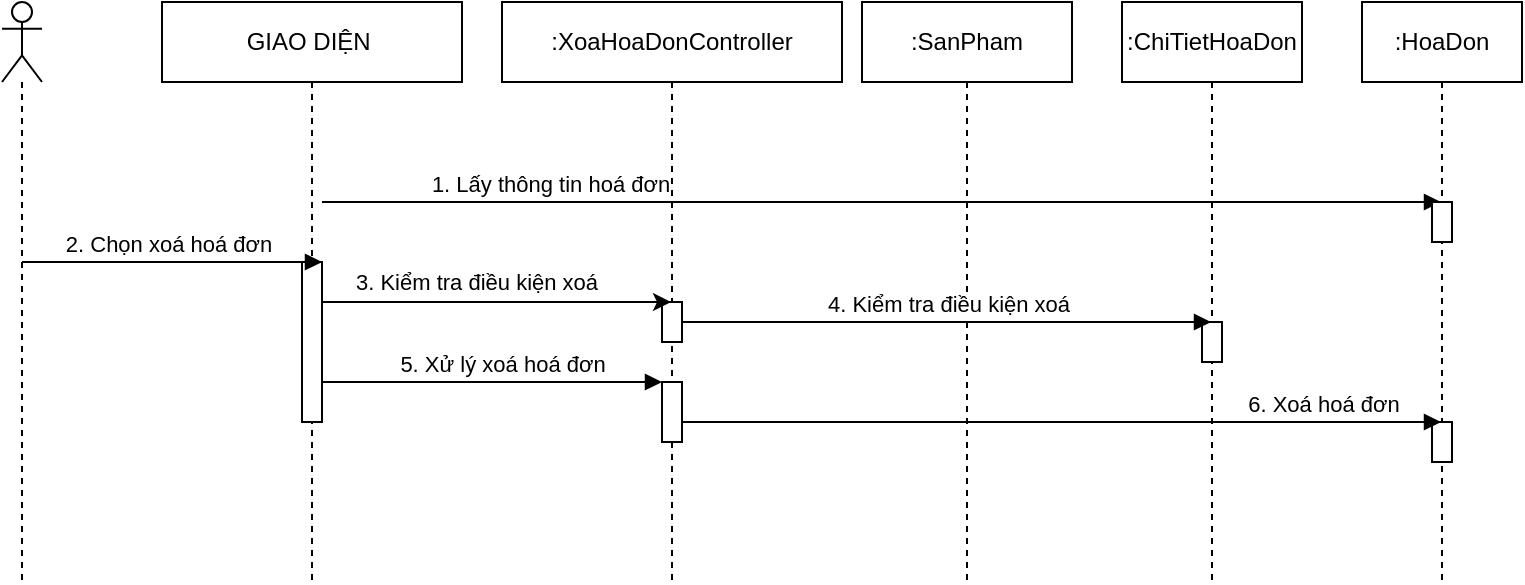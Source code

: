 <mxfile version="13.3.5" type="google"><diagram name="Page-1" id="13e1069c-82ec-6db2-03f1-153e76fe0fe0"><mxGraphModel dx="-264" dy="332" grid="1" gridSize="10" guides="1" tooltips="1" connect="1" arrows="1" fold="1" page="1" pageScale="1" pageWidth="1100" pageHeight="850" background="#ffffff" math="0" shadow="0"><root><mxCell id="0"/><mxCell id="1" parent="0"/><mxCell id="9QdE94hmH-WuptF5fAWm-169" value="" style="shape=umlLifeline;participant=umlActor;perimeter=lifelinePerimeter;whiteSpace=wrap;html=1;container=1;collapsible=0;recursiveResize=0;verticalAlign=top;spacingTop=36;labelBackgroundColor=#ffffff;outlineConnect=0;" parent="1" vertex="1"><mxGeometry x="1390" y="150" width="20" height="290" as="geometry"/></mxCell><mxCell id="9QdE94hmH-WuptF5fAWm-170" value="GIAO DIỆN&amp;nbsp;" style="shape=umlLifeline;perimeter=lifelinePerimeter;whiteSpace=wrap;html=1;container=1;collapsible=0;recursiveResize=0;outlineConnect=0;" parent="1" vertex="1"><mxGeometry x="1470" y="150" width="150" height="290" as="geometry"/></mxCell><mxCell id="9QdE94hmH-WuptF5fAWm-177" value="" style="html=1;points=[];perimeter=orthogonalPerimeter;" parent="9QdE94hmH-WuptF5fAWm-170" vertex="1"><mxGeometry x="70" y="130" width="10" height="80" as="geometry"/></mxCell><mxCell id="9QdE94hmH-WuptF5fAWm-178" value=":XoaHoaDonController" style="shape=umlLifeline;perimeter=lifelinePerimeter;whiteSpace=wrap;html=1;container=1;collapsible=0;recursiveResize=0;outlineConnect=0;" parent="1" vertex="1"><mxGeometry x="1640" y="150" width="170" height="290" as="geometry"/></mxCell><mxCell id="9QdE94hmH-WuptF5fAWm-179" value="" style="html=1;points=[];perimeter=orthogonalPerimeter;" parent="9QdE94hmH-WuptF5fAWm-178" vertex="1"><mxGeometry x="80" y="190" width="10" height="30" as="geometry"/></mxCell><mxCell id="9QdE94hmH-WuptF5fAWm-215" value="" style="html=1;points=[];perimeter=orthogonalPerimeter;" parent="9QdE94hmH-WuptF5fAWm-178" vertex="1"><mxGeometry x="80" y="150" width="10" height="20" as="geometry"/></mxCell><mxCell id="9QdE94hmH-WuptF5fAWm-181" value=":SanPham" style="shape=umlLifeline;perimeter=lifelinePerimeter;whiteSpace=wrap;html=1;container=1;collapsible=0;recursiveResize=0;outlineConnect=0;" parent="1" vertex="1"><mxGeometry x="1820" y="150" width="105" height="290" as="geometry"/></mxCell><mxCell id="9QdE94hmH-WuptF5fAWm-185" value="1. Lấy thông tin hoá đơn" style="html=1;verticalAlign=bottom;endArrow=block;" parent="1" target="9QdE94hmH-WuptF5fAWm-191" edge="1"><mxGeometry x="-0.595" width="80" relative="1" as="geometry"><mxPoint x="1550" y="250" as="sourcePoint"/><mxPoint x="1710" y="250" as="targetPoint"/><mxPoint as="offset"/></mxGeometry></mxCell><mxCell id="9QdE94hmH-WuptF5fAWm-186" value="2. Chọn xoá hoá đơn" style="html=1;verticalAlign=bottom;endArrow=block;" parent="1" source="9QdE94hmH-WuptF5fAWm-169" edge="1"><mxGeometry x="-0.031" width="80" relative="1" as="geometry"><mxPoint x="1410" y="280" as="sourcePoint"/><mxPoint x="1550" y="280" as="targetPoint"/><Array as="points"/><mxPoint as="offset"/></mxGeometry></mxCell><mxCell id="9QdE94hmH-WuptF5fAWm-187" value="5. Xử lý xoá hoá đơn" style="html=1;verticalAlign=bottom;endArrow=block;" parent="1" edge="1"><mxGeometry x="0.059" width="80" relative="1" as="geometry"><mxPoint x="1550" y="340" as="sourcePoint"/><mxPoint x="1720" y="340" as="targetPoint"/><mxPoint as="offset"/></mxGeometry></mxCell><mxCell id="9QdE94hmH-WuptF5fAWm-188" value=":ChiTietHoaDon" style="shape=umlLifeline;perimeter=lifelinePerimeter;whiteSpace=wrap;html=1;container=1;collapsible=0;recursiveResize=0;outlineConnect=0;" parent="1" vertex="1"><mxGeometry x="1950" y="150" width="90" height="290" as="geometry"/></mxCell><mxCell id="9QdE94hmH-WuptF5fAWm-199" value="" style="html=1;points=[];perimeter=orthogonalPerimeter;" parent="9QdE94hmH-WuptF5fAWm-188" vertex="1"><mxGeometry x="40" y="160" width="10" height="20" as="geometry"/></mxCell><mxCell id="9QdE94hmH-WuptF5fAWm-191" value=":HoaDon" style="shape=umlLifeline;perimeter=lifelinePerimeter;whiteSpace=wrap;html=1;container=1;collapsible=0;recursiveResize=0;outlineConnect=0;" parent="1" vertex="1"><mxGeometry x="2070" y="150" width="80" height="290" as="geometry"/></mxCell><mxCell id="9QdE94hmH-WuptF5fAWm-189" value="" style="html=1;points=[];perimeter=orthogonalPerimeter;" parent="9QdE94hmH-WuptF5fAWm-191" vertex="1"><mxGeometry x="35" y="100" width="10" height="20" as="geometry"/></mxCell><mxCell id="9QdE94hmH-WuptF5fAWm-217" value="" style="html=1;points=[];perimeter=orthogonalPerimeter;" parent="9QdE94hmH-WuptF5fAWm-191" vertex="1"><mxGeometry x="35" y="210" width="10" height="20" as="geometry"/></mxCell><mxCell id="9QdE94hmH-WuptF5fAWm-200" value="6. Xoá hoá đơn&amp;nbsp;" style="html=1;verticalAlign=bottom;endArrow=block;" parent="1" target="9QdE94hmH-WuptF5fAWm-191" edge="1"><mxGeometry x="0.695" width="80" relative="1" as="geometry"><mxPoint x="1730" y="360" as="sourcePoint"/><mxPoint x="2090" y="360" as="targetPoint"/><mxPoint as="offset"/></mxGeometry></mxCell><mxCell id="9QdE94hmH-WuptF5fAWm-213" value="" style="endArrow=classic;html=1;" parent="1" target="9QdE94hmH-WuptF5fAWm-178" edge="1"><mxGeometry width="50" height="50" relative="1" as="geometry"><mxPoint x="1550" y="300" as="sourcePoint"/><mxPoint x="1720" y="300" as="targetPoint"/></mxGeometry></mxCell><mxCell id="9QdE94hmH-WuptF5fAWm-214" value="3. Kiểm tra điều kiện xoá" style="edgeLabel;html=1;align=center;verticalAlign=middle;resizable=0;points=[];" parent="9QdE94hmH-WuptF5fAWm-213" vertex="1" connectable="0"><mxGeometry x="-0.427" y="1" relative="1" as="geometry"><mxPoint x="27" y="-9" as="offset"/></mxGeometry></mxCell><mxCell id="9QdE94hmH-WuptF5fAWm-216" value="4. Kiểm tra điều kiện xoá" style="html=1;verticalAlign=bottom;endArrow=block;" parent="1" target="9QdE94hmH-WuptF5fAWm-188" edge="1"><mxGeometry width="80" relative="1" as="geometry"><mxPoint x="1730" y="310" as="sourcePoint"/><mxPoint x="1810" y="310" as="targetPoint"/></mxGeometry></mxCell></root></mxGraphModel></diagram></mxfile>